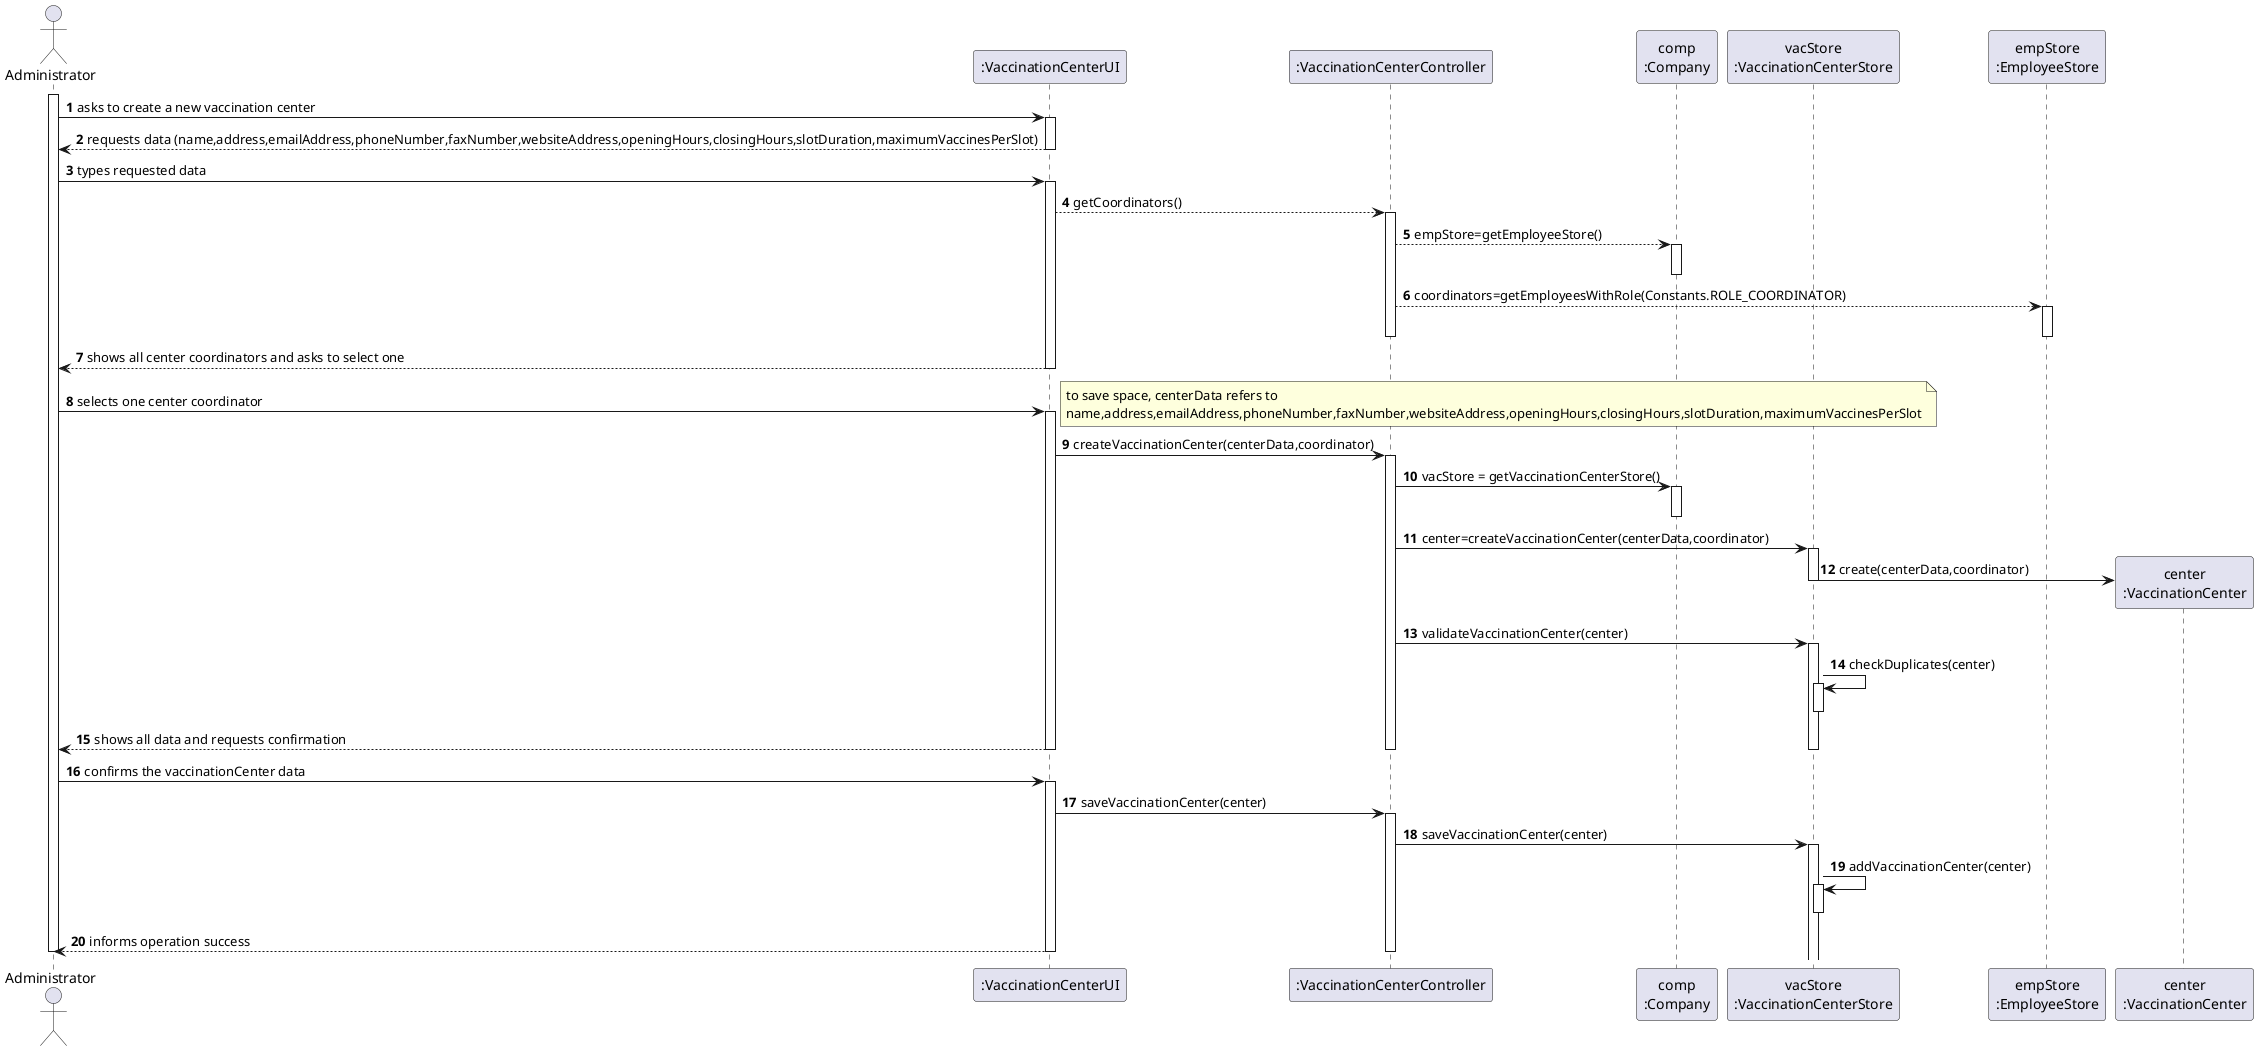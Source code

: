 @startuml US09_SD
autonumber
actor "Administrator" as ADM

participant ":VaccinationCenterUI" as UI
participant ":VaccinationCenterController" as CTRL
participant "comp\n:Company" as COMP
participant "vacStore\n:VaccinationCenterStore" as VACSTORE
participant "empStore\n:EmployeeStore" as EMPSTORE
participant "center\n:VaccinationCenter" as CENTER

activate ADM 
ADM -> UI : asks to create a new vaccination center
activate UI

UI --> ADM : requests data (name,address,emailAddress,phoneNumber,faxNumber,websiteAddress,openingHours,closingHours,slotDuration,maximumVaccinesPerSlot)
deactivate UI

ADM -> UI : types requested data
activate UI

UI --> CTRL : getCoordinators()
activate CTRL

CTRL --> COMP : empStore=getEmployeeStore()
activate COMP
deactivate COMP

CTRL --> EMPSTORE : coordinators=getEmployeesWithRole(Constants.ROLE_COORDINATOR)
activate EMPSTORE
deactivate CTRL
deactivate EMPSTORE

UI --> ADM : shows all center coordinators and asks to select one
deactivate UI

ADM -> UI : selects one center coordinator
activate UI

note right
    to save space, centerData refers to 
    name,address,emailAddress,phoneNumber,faxNumber,websiteAddress,openingHours,closingHours,slotDuration,maximumVaccinesPerSlot
end note

UI -> CTRL : createVaccinationCenter(centerData,coordinator)
activate CTRL

CTRL -> COMP : vacStore = getVaccinationCenterStore()
activate COMP
deactivate COMP

CTRL -> VACSTORE : center=createVaccinationCenter(centerData,coordinator)
activate VACSTORE

VACSTORE -> CENTER** : create(centerData,coordinator)
deactivate VACSTORE

CTRL -> VACSTORE : validateVaccinationCenter(center)
activate VACSTORE

VACSTORE -> VACSTORE : checkDuplicates(center)
activate VACSTORE
deactivate VACSTORE

UI --> ADM: shows all data and requests confirmation
deactivate VACSTORE
deactivate CTRL
deactivate UI

ADM -> UI : confirms the vaccinationCenter data
activate UI
UI -> CTRL : saveVaccinationCenter(center)
activate CTRL

CTRL -> VACSTORE : saveVaccinationCenter(center)
activate VACSTORE

VACSTORE -> VACSTORE : addVaccinationCenter(center)
activate VACSTORE
deactivate VACSTORE

UI --> ADM : informs operation success
deactivate COMP
deactivate CTRL
deactivate UI

deactivate ADM

@enduml
